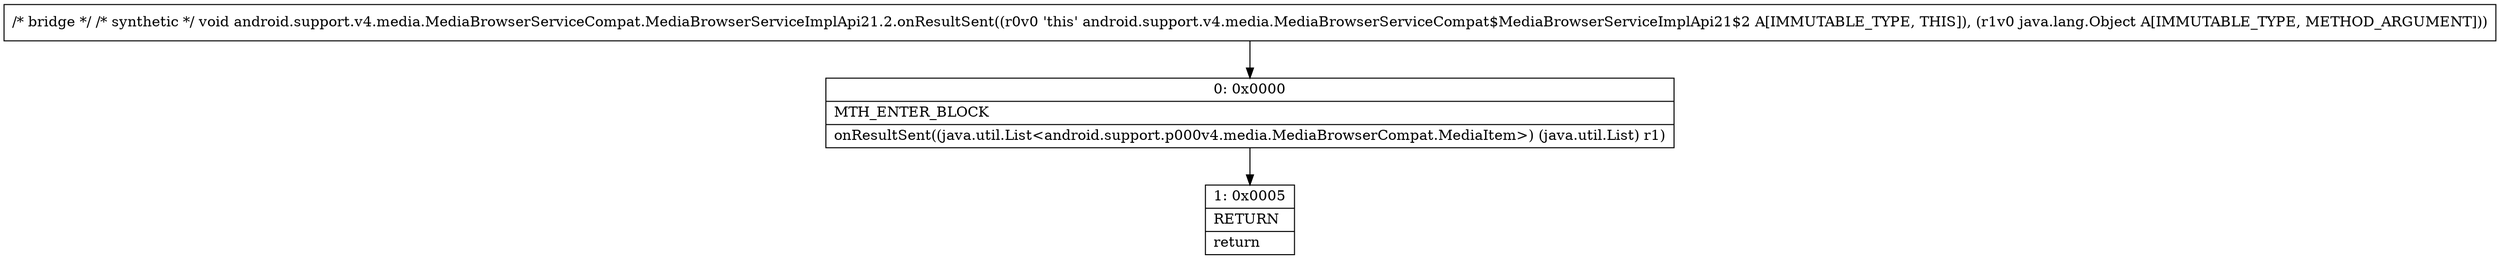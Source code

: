 digraph "CFG forandroid.support.v4.media.MediaBrowserServiceCompat.MediaBrowserServiceImplApi21.2.onResultSent(Ljava\/lang\/Object;)V" {
Node_0 [shape=record,label="{0\:\ 0x0000|MTH_ENTER_BLOCK\l|onResultSent((java.util.List\<android.support.p000v4.media.MediaBrowserCompat.MediaItem\>) (java.util.List) r1)\l}"];
Node_1 [shape=record,label="{1\:\ 0x0005|RETURN\l|return\l}"];
MethodNode[shape=record,label="{\/* bridge *\/ \/* synthetic *\/ void android.support.v4.media.MediaBrowserServiceCompat.MediaBrowserServiceImplApi21.2.onResultSent((r0v0 'this' android.support.v4.media.MediaBrowserServiceCompat$MediaBrowserServiceImplApi21$2 A[IMMUTABLE_TYPE, THIS]), (r1v0 java.lang.Object A[IMMUTABLE_TYPE, METHOD_ARGUMENT])) }"];
MethodNode -> Node_0;
Node_0 -> Node_1;
}

